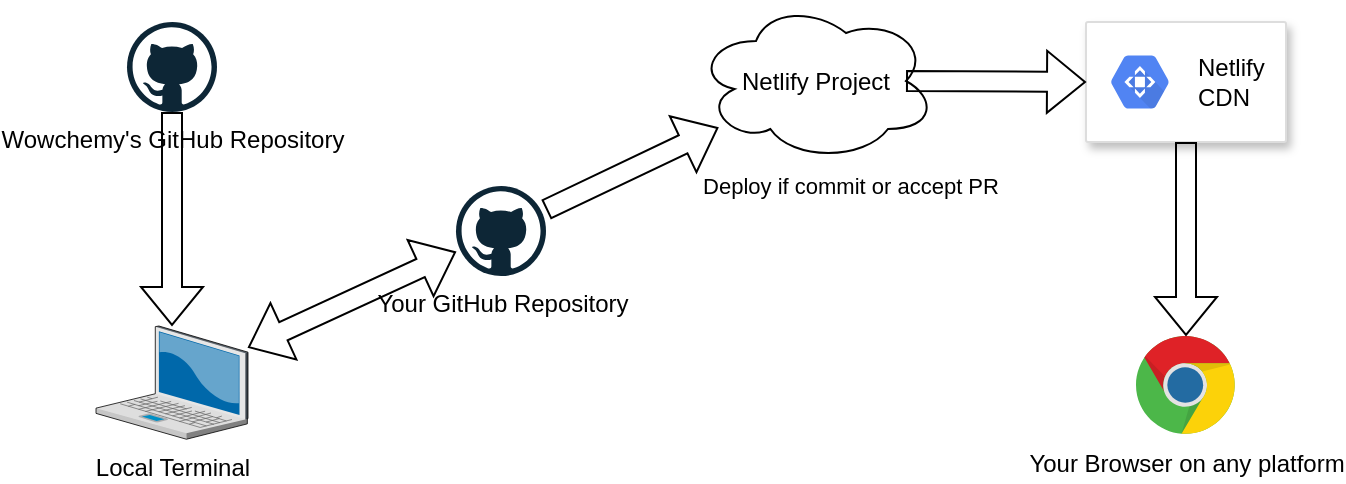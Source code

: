 <mxfile version="15.5.6" type="device"><diagram id="3-TXApH_I10n2KFRAX9j" name="Page-1"><mxGraphModel dx="786" dy="572" grid="1" gridSize="10" guides="1" tooltips="1" connect="1" arrows="1" fold="1" page="1" pageScale="1" pageWidth="1654" pageHeight="1169" math="0" shadow="0"><root><mxCell id="0"/><mxCell id="1" parent="0"/><mxCell id="l4XaRGg7zHanxtt1cIs7-1" value="Your GitHub Repository" style="dashed=0;outlineConnect=0;html=1;align=center;labelPosition=center;verticalLabelPosition=bottom;verticalAlign=top;shape=mxgraph.weblogos.github;" vertex="1" parent="1"><mxGeometry x="270" y="190" width="45" height="45" as="geometry"/></mxCell><mxCell id="l4XaRGg7zHanxtt1cIs7-3" value="Local Terminal" style="verticalLabelPosition=bottom;sketch=0;aspect=fixed;html=1;verticalAlign=top;strokeColor=none;align=center;outlineConnect=0;shape=mxgraph.citrix.laptop_2;" vertex="1" parent="1"><mxGeometry x="90" y="260" width="76" height="56.62" as="geometry"/></mxCell><mxCell id="l4XaRGg7zHanxtt1cIs7-4" value="Netlify Project" style="ellipse;shape=cloud;whiteSpace=wrap;html=1;" vertex="1" parent="1"><mxGeometry x="390" y="97.5" width="120" height="80" as="geometry"/></mxCell><mxCell id="l4XaRGg7zHanxtt1cIs7-5" value="" style="shape=flexArrow;endArrow=classic;startArrow=classic;html=1;rounded=0;" edge="1" parent="1" source="l4XaRGg7zHanxtt1cIs7-3" target="l4XaRGg7zHanxtt1cIs7-1"><mxGeometry width="100" height="100" relative="1" as="geometry"><mxPoint x="140" y="230" as="sourcePoint"/><mxPoint x="240" y="130" as="targetPoint"/></mxGeometry></mxCell><mxCell id="l4XaRGg7zHanxtt1cIs7-7" value="" style="shape=flexArrow;endArrow=classic;html=1;rounded=0;" edge="1" parent="1" source="l4XaRGg7zHanxtt1cIs7-1" target="l4XaRGg7zHanxtt1cIs7-4"><mxGeometry width="50" height="50" relative="1" as="geometry"><mxPoint x="330" y="230" as="sourcePoint"/><mxPoint x="380" y="180" as="targetPoint"/></mxGeometry></mxCell><mxCell id="l4XaRGg7zHanxtt1cIs7-13" value="Deploy if commit or accept PR" style="edgeLabel;html=1;align=center;verticalAlign=middle;resizable=0;points=[];fontColor=#000000;" vertex="1" connectable="0" parent="l4XaRGg7zHanxtt1cIs7-7"><mxGeometry x="-0.249" y="-1" relative="1" as="geometry"><mxPoint x="119" y="3" as="offset"/></mxGeometry></mxCell><mxCell id="l4XaRGg7zHanxtt1cIs7-8" value="" style="strokeColor=#dddddd;shadow=1;strokeWidth=1;rounded=1;absoluteArcSize=1;arcSize=2;" vertex="1" parent="1"><mxGeometry x="585" y="108" width="100" height="60" as="geometry"/></mxCell><mxCell id="l4XaRGg7zHanxtt1cIs7-9" value="&lt;font color=&quot;#000000&quot;&gt;Netlify&lt;br&gt;CDN&lt;/font&gt;" style="sketch=0;dashed=0;connectable=0;html=1;fillColor=#5184F3;strokeColor=none;shape=mxgraph.gcp2.hexIcon;prIcon=cloud_cdn;part=1;labelPosition=right;verticalLabelPosition=middle;align=left;verticalAlign=middle;spacingLeft=5;fontColor=#999999;fontSize=12;" vertex="1" parent="l4XaRGg7zHanxtt1cIs7-8"><mxGeometry y="0.5" width="44" height="39" relative="1" as="geometry"><mxPoint x="5" y="-19.5" as="offset"/></mxGeometry></mxCell><mxCell id="l4XaRGg7zHanxtt1cIs7-10" value="" style="shape=flexArrow;endArrow=classic;html=1;rounded=0;exitX=0.875;exitY=0.5;exitDx=0;exitDy=0;exitPerimeter=0;entryX=0;entryY=0.5;entryDx=0;entryDy=0;" edge="1" parent="1" source="l4XaRGg7zHanxtt1cIs7-4" target="l4XaRGg7zHanxtt1cIs7-8"><mxGeometry width="50" height="50" relative="1" as="geometry"><mxPoint x="560" y="190" as="sourcePoint"/><mxPoint x="610" y="140" as="targetPoint"/></mxGeometry></mxCell><mxCell id="l4XaRGg7zHanxtt1cIs7-11" value="Your Browser on any platform" style="dashed=0;outlineConnect=0;html=1;align=center;labelPosition=center;verticalLabelPosition=bottom;verticalAlign=top;shape=mxgraph.weblogos.chrome" vertex="1" parent="1"><mxGeometry x="610" y="265" width="50" height="50" as="geometry"/></mxCell><mxCell id="l4XaRGg7zHanxtt1cIs7-12" value="" style="shape=flexArrow;endArrow=classic;html=1;rounded=0;exitX=0.5;exitY=1;exitDx=0;exitDy=0;" edge="1" parent="1" source="l4XaRGg7zHanxtt1cIs7-8" target="l4XaRGg7zHanxtt1cIs7-11"><mxGeometry width="50" height="50" relative="1" as="geometry"><mxPoint x="430" y="290" as="sourcePoint"/><mxPoint x="480" y="240" as="targetPoint"/></mxGeometry></mxCell><mxCell id="l4XaRGg7zHanxtt1cIs7-14" value="Wowchemy's GitHub Repository" style="dashed=0;outlineConnect=0;html=1;align=center;labelPosition=center;verticalLabelPosition=bottom;verticalAlign=top;shape=mxgraph.weblogos.github;" vertex="1" parent="1"><mxGeometry x="105.5" y="108" width="45" height="45" as="geometry"/></mxCell><mxCell id="l4XaRGg7zHanxtt1cIs7-15" value="" style="shape=flexArrow;endArrow=classic;html=1;rounded=0;fontColor=#000000;" edge="1" parent="1" source="l4XaRGg7zHanxtt1cIs7-14" target="l4XaRGg7zHanxtt1cIs7-3"><mxGeometry width="50" height="50" relative="1" as="geometry"><mxPoint x="30" y="370" as="sourcePoint"/><mxPoint x="80" y="320" as="targetPoint"/></mxGeometry></mxCell></root></mxGraphModel></diagram></mxfile>